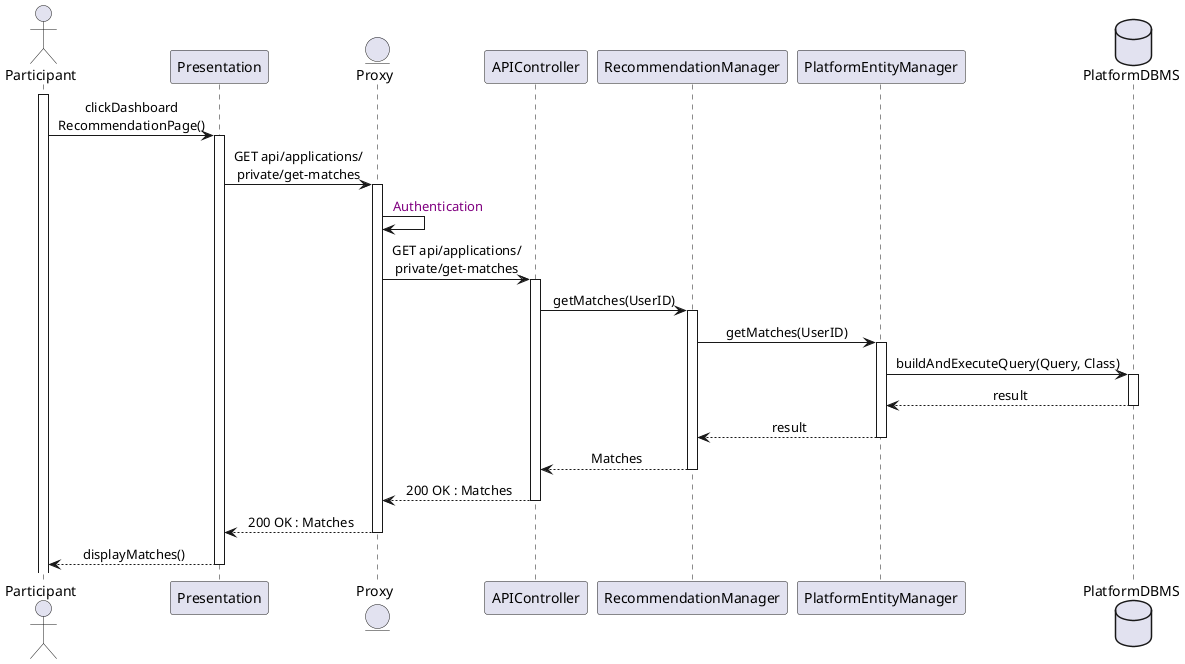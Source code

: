 @startuml 14ParticipantSeesMatches
skinparam sequenceMessageAlign center
actor       Participant
participant Presentation
entity      Proxy
participant APIController
participant RecommendationManager
participant PlatformEntityManager
database    PlatformDBMS

activate Participant
Participant -> Presentation : clickDashboard\nRecommendationPage()
activate Presentation
Presentation -> Proxy : GET api/applications/\nprivate/get-matches
activate Proxy
Proxy -> Proxy : <color:purple> Authentication
Proxy -> APIController : GET api/applications/\nprivate/get-matches
activate APIController
APIController -> RecommendationManager : getMatches(UserID)
activate RecommendationManager
RecommendationManager -> PlatformEntityManager : getMatches(UserID)
activate PlatformEntityManager
PlatformEntityManager -> PlatformDBMS : buildAndExecuteQuery(Query, Class)
activate PlatformDBMS
PlatformDBMS --> PlatformEntityManager : result
deactivate PlatformDBMS
PlatformEntityManager --> RecommendationManager : result
deactivate PlatformEntityManager
RecommendationManager --> APIController : Matches
deactivate RecommendationManager
APIController --> Proxy : 200 OK : Matches
deactivate APIController
Proxy --> Presentation : 200 OK : Matches
deactivate Proxy
Presentation --> Participant : displayMatches()
deactivate Presentation
@enduml


